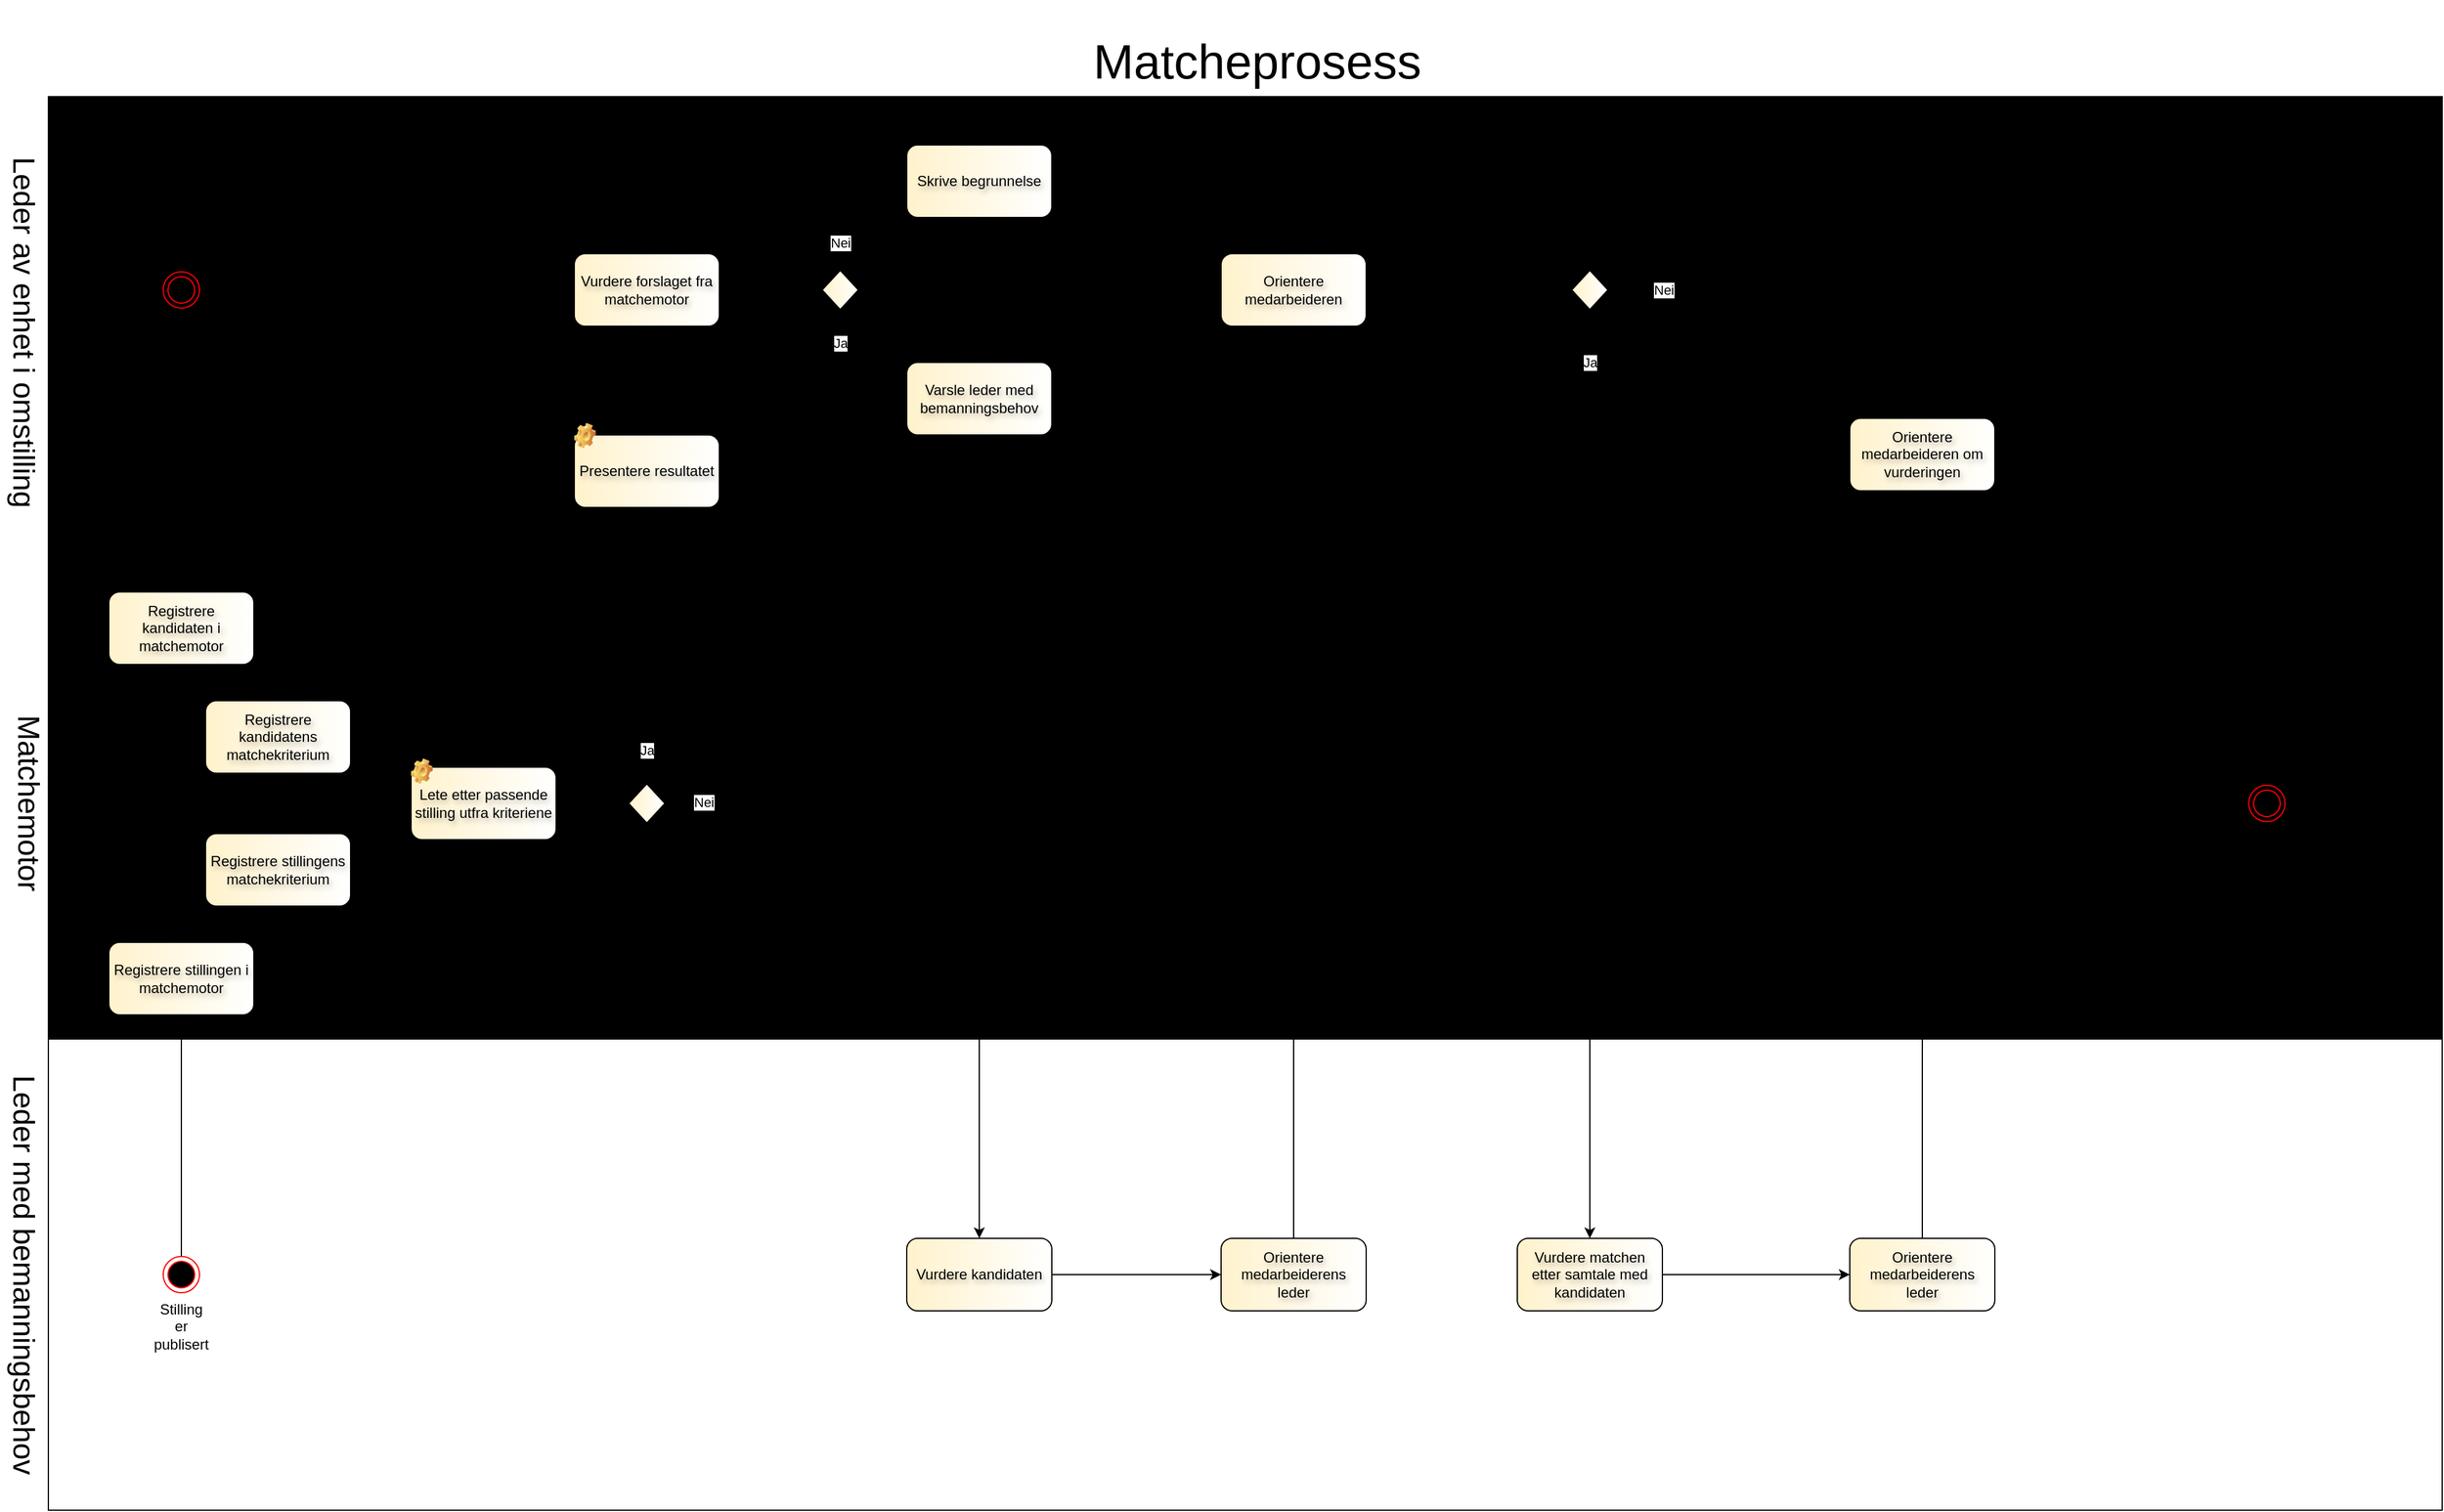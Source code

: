 <mxfile version="26.1.3">
  <diagram name="Page-1" id="dPI5HspIhkFptaoozQgk">
    <mxGraphModel dx="7025" dy="3071" grid="1" gridSize="10" guides="1" tooltips="1" connect="1" arrows="1" fold="1" page="1" pageScale="1" pageWidth="827" pageHeight="1169" math="0" shadow="0">
      <root>
        <mxCell id="0" />
        <mxCell id="1" parent="0" />
        <mxCell id="sqZSUwt8y7oiJ_LlSGiX-1" value="&lt;font style=&quot;font-size: 25px;&quot;&gt;Matchemotor&lt;/font&gt;" style="rounded=0;whiteSpace=wrap;html=1;labelPosition=left;verticalLabelPosition=middle;align=right;verticalAlign=middle;textDirection=vertical-rl;textShadow=0;gradientColor=light-dark(#ffffff, #ededed);" parent="1" vertex="1">
          <mxGeometry x="-840" y="-280" width="1980" height="390" as="geometry" />
        </mxCell>
        <mxCell id="sqZSUwt8y7oiJ_LlSGiX-2" value="&lt;font style=&quot;font-size: 25px;&quot;&gt;Leder av enhet i omstilling&lt;/font&gt;" style="rounded=0;whiteSpace=wrap;html=1;labelPosition=left;verticalLabelPosition=middle;align=right;verticalAlign=middle;textDirection=vertical-rl;fontSize=32;gradientColor=light-dark(#ffffff, #ededed);" parent="1" vertex="1">
          <mxGeometry x="-840" y="-670" width="1980" height="390" as="geometry" />
        </mxCell>
        <mxCell id="sqZSUwt8y7oiJ_LlSGiX-6" value="&lt;font style=&quot;font-size: 25px;&quot;&gt;Leder med bemanningsbehov&lt;/font&gt;" style="rounded=0;whiteSpace=wrap;html=1;labelPosition=left;verticalLabelPosition=middle;align=right;verticalAlign=middle;textDirection=vertical-rl;fontSize=32;" parent="1" vertex="1">
          <mxGeometry x="-840" y="110" width="1980" height="390" as="geometry" />
        </mxCell>
        <mxCell id="sqZSUwt8y7oiJ_LlSGiX-12" value="" style="edgeStyle=orthogonalEdgeStyle;rounded=0;orthogonalLoop=1;jettySize=auto;html=1;" parent="1" source="sqZSUwt8y7oiJ_LlSGiX-7" target="sqZSUwt8y7oiJ_LlSGiX-8" edge="1">
          <mxGeometry relative="1" as="geometry" />
        </mxCell>
        <mxCell id="sqZSUwt8y7oiJ_LlSGiX-7" value="Registrere kandidaten i matchemotor" style="rounded=1;whiteSpace=wrap;html=1;textShadow=1;labelBackgroundColor=none;fillColor=#fff2cc;strokeColor=#000000;gradientColor=#FFFFFF;gradientDirection=east;perimeterSpacing=0;spacing=4;" parent="1" vertex="1">
          <mxGeometry x="-790" y="-260" width="120" height="60" as="geometry" />
        </mxCell>
        <mxCell id="sqZSUwt8y7oiJ_LlSGiX-13" value="" style="edgeStyle=orthogonalEdgeStyle;rounded=0;orthogonalLoop=1;jettySize=auto;html=1;" parent="1" source="sqZSUwt8y7oiJ_LlSGiX-8" target="sqZSUwt8y7oiJ_LlSGiX-11" edge="1">
          <mxGeometry relative="1" as="geometry" />
        </mxCell>
        <mxCell id="sqZSUwt8y7oiJ_LlSGiX-8" value="Registrere kandidatens matchekriterium" style="rounded=1;whiteSpace=wrap;html=1;textShadow=1;labelBackgroundColor=none;fillColor=#fff2cc;strokeColor=#000000;gradientColor=#FFFFFF;gradientDirection=east;perimeterSpacing=0;spacing=4;" parent="1" vertex="1">
          <mxGeometry x="-710" y="-170" width="120" height="60" as="geometry" />
        </mxCell>
        <mxCell id="sqZSUwt8y7oiJ_LlSGiX-15" value="" style="edgeStyle=orthogonalEdgeStyle;rounded=0;orthogonalLoop=1;jettySize=auto;html=1;" parent="1" source="sqZSUwt8y7oiJ_LlSGiX-9" target="sqZSUwt8y7oiJ_LlSGiX-10" edge="1">
          <mxGeometry relative="1" as="geometry" />
        </mxCell>
        <mxCell id="sqZSUwt8y7oiJ_LlSGiX-9" value="Registrere stillingen i matchemotor" style="rounded=1;whiteSpace=wrap;html=1;textShadow=1;labelBackgroundColor=none;fillColor=#fff2cc;strokeColor=#000000;gradientColor=#FFFFFF;gradientDirection=east;perimeterSpacing=0;spacing=4;" parent="1" vertex="1">
          <mxGeometry x="-790" y="30" width="120" height="60" as="geometry" />
        </mxCell>
        <mxCell id="sqZSUwt8y7oiJ_LlSGiX-14" value="" style="edgeStyle=orthogonalEdgeStyle;rounded=0;orthogonalLoop=1;jettySize=auto;html=1;" parent="1" source="sqZSUwt8y7oiJ_LlSGiX-10" target="sqZSUwt8y7oiJ_LlSGiX-11" edge="1">
          <mxGeometry relative="1" as="geometry" />
        </mxCell>
        <mxCell id="sqZSUwt8y7oiJ_LlSGiX-10" value="Registrere stillingens matchekriterium" style="rounded=1;whiteSpace=wrap;html=1;textShadow=1;labelBackgroundColor=none;fillColor=#fff2cc;strokeColor=#000000;gradientColor=#FFFFFF;gradientDirection=east;perimeterSpacing=0;spacing=4;" parent="1" vertex="1">
          <mxGeometry x="-710" y="-60" width="120" height="60" as="geometry" />
        </mxCell>
        <mxCell id="sqZSUwt8y7oiJ_LlSGiX-34" value="" style="edgeStyle=orthogonalEdgeStyle;rounded=0;orthogonalLoop=1;jettySize=auto;html=1;" parent="1" source="sqZSUwt8y7oiJ_LlSGiX-11" target="sqZSUwt8y7oiJ_LlSGiX-31" edge="1">
          <mxGeometry relative="1" as="geometry" />
        </mxCell>
        <mxCell id="sqZSUwt8y7oiJ_LlSGiX-11" value="Lete etter passende stilling utfra kriteriene" style="rounded=1;whiteSpace=wrap;html=1;textShadow=1;labelBackgroundColor=none;fillColor=#fff2cc;strokeColor=#000000;gradientColor=#FFFFFF;gradientDirection=east;perimeterSpacing=0;spacing=4;" parent="1" vertex="1">
          <mxGeometry x="-540" y="-115" width="120" height="60" as="geometry" />
        </mxCell>
        <mxCell id="sqZSUwt8y7oiJ_LlSGiX-18" value="" style="edgeStyle=orthogonalEdgeStyle;rounded=0;orthogonalLoop=1;jettySize=auto;html=1;entryX=0.5;entryY=0;entryDx=0;entryDy=0;" parent="1" source="sqZSUwt8y7oiJ_LlSGiX-16" target="sqZSUwt8y7oiJ_LlSGiX-7" edge="1">
          <mxGeometry relative="1" as="geometry">
            <mxPoint x="-730" y="-375" as="targetPoint" />
          </mxGeometry>
        </mxCell>
        <mxCell id="sqZSUwt8y7oiJ_LlSGiX-16" value="Omstillingspersonens status er &quot;a&lt;span style=&quot;background-color: transparent; color: light-dark(rgb(0, 0, 0), rgb(255, 255, 255));&quot;&gt;nnen passende stilling&quot;&lt;/span&gt;" style="ellipse;html=1;shape=endState;fillColor=#000000;strokeColor=#ff0000;labelPosition=center;verticalLabelPosition=top;align=center;verticalAlign=bottom;whiteSpace=wrap;" parent="1" vertex="1">
          <mxGeometry x="-745" y="-525" width="30" height="30" as="geometry" />
        </mxCell>
        <mxCell id="sqZSUwt8y7oiJ_LlSGiX-20" value="" style="edgeStyle=orthogonalEdgeStyle;rounded=0;orthogonalLoop=1;jettySize=auto;html=1;" parent="1" source="sqZSUwt8y7oiJ_LlSGiX-19" target="sqZSUwt8y7oiJ_LlSGiX-9" edge="1">
          <mxGeometry relative="1" as="geometry" />
        </mxCell>
        <mxCell id="sqZSUwt8y7oiJ_LlSGiX-19" value="Stilling er publisert" style="ellipse;html=1;shape=endState;fillColor=#000000;strokeColor=#ff0000;labelPosition=center;verticalLabelPosition=bottom;align=center;verticalAlign=top;whiteSpace=wrap;" parent="1" vertex="1">
          <mxGeometry x="-745" y="290" width="30" height="30" as="geometry" />
        </mxCell>
        <mxCell id="sqZSUwt8y7oiJ_LlSGiX-36" value="" style="edgeStyle=orthogonalEdgeStyle;rounded=0;orthogonalLoop=1;jettySize=auto;html=1;entryX=0.5;entryY=1;entryDx=0;entryDy=0;" parent="1" source="sqZSUwt8y7oiJ_LlSGiX-31" target="sqZSUwt8y7oiJ_LlSGiX-37" edge="1">
          <mxGeometry relative="1" as="geometry">
            <mxPoint x="-345" y="-167.5" as="targetPoint" />
          </mxGeometry>
        </mxCell>
        <mxCell id="sqZSUwt8y7oiJ_LlSGiX-38" value="Ja" style="edgeLabel;html=1;align=center;verticalAlign=middle;resizable=0;points=[];" parent="sqZSUwt8y7oiJ_LlSGiX-36" vertex="1" connectable="0">
          <mxGeometry x="-0.539" relative="1" as="geometry">
            <mxPoint y="24" as="offset" />
          </mxGeometry>
        </mxCell>
        <mxCell id="sqZSUwt8y7oiJ_LlSGiX-40" value="" style="edgeStyle=orthogonalEdgeStyle;rounded=0;orthogonalLoop=1;jettySize=auto;html=1;entryX=0;entryY=0.5;entryDx=0;entryDy=0;" parent="1" source="sqZSUwt8y7oiJ_LlSGiX-31" target="sqZSUwt8y7oiJ_LlSGiX-78" edge="1">
          <mxGeometry relative="1" as="geometry">
            <mxPoint x="-235" y="-85.0" as="targetPoint" />
          </mxGeometry>
        </mxCell>
        <mxCell id="sqZSUwt8y7oiJ_LlSGiX-89" value="Nei" style="edgeLabel;html=1;align=center;verticalAlign=middle;resizable=0;points=[];" parent="sqZSUwt8y7oiJ_LlSGiX-40" vertex="1" connectable="0">
          <mxGeometry x="-0.952" y="1" relative="1" as="geometry">
            <mxPoint as="offset" />
          </mxGeometry>
        </mxCell>
        <mxCell id="sqZSUwt8y7oiJ_LlSGiX-31" value="Passende stilling funnet?" style="rhombus;whiteSpace=wrap;html=1;labelPosition=center;verticalLabelPosition=bottom;align=center;verticalAlign=top;gradientColor=#FFFFFF;gradientDirection=east;fillColor=#FFF2CC;" parent="1" vertex="1">
          <mxGeometry x="-360" y="-101.25" width="30" height="32.5" as="geometry" />
        </mxCell>
        <mxCell id="sqZSUwt8y7oiJ_LlSGiX-43" value="" style="edgeStyle=orthogonalEdgeStyle;rounded=0;orthogonalLoop=1;jettySize=auto;html=1;" parent="1" source="sqZSUwt8y7oiJ_LlSGiX-37" target="sqZSUwt8y7oiJ_LlSGiX-42" edge="1">
          <mxGeometry relative="1" as="geometry" />
        </mxCell>
        <mxCell id="sqZSUwt8y7oiJ_LlSGiX-37" value="Presentere resultatet" style="rounded=1;whiteSpace=wrap;html=1;textShadow=1;labelBackgroundColor=none;fillColor=#fff2cc;strokeColor=#000000;gradientColor=#FFFFFF;gradientDirection=east;perimeterSpacing=0;spacing=4;" parent="1" vertex="1">
          <mxGeometry x="-405" y="-390" width="120" height="60" as="geometry" />
        </mxCell>
        <mxCell id="sqZSUwt8y7oiJ_LlSGiX-47" value="" style="edgeStyle=orthogonalEdgeStyle;rounded=0;orthogonalLoop=1;jettySize=auto;html=1;" parent="1" source="sqZSUwt8y7oiJ_LlSGiX-42" target="sqZSUwt8y7oiJ_LlSGiX-44" edge="1">
          <mxGeometry relative="1" as="geometry" />
        </mxCell>
        <mxCell id="sqZSUwt8y7oiJ_LlSGiX-42" value="Vurdere forslaget fra matchemotor" style="rounded=1;whiteSpace=wrap;html=1;textShadow=1;labelBackgroundColor=none;fillColor=#fff2cc;strokeColor=#000000;gradientColor=#FFFFFF;gradientDirection=east;perimeterSpacing=0;spacing=4;" parent="1" vertex="1">
          <mxGeometry x="-405" y="-540" width="120" height="60" as="geometry" />
        </mxCell>
        <mxCell id="sqZSUwt8y7oiJ_LlSGiX-49" value="" style="edgeStyle=orthogonalEdgeStyle;rounded=0;orthogonalLoop=1;jettySize=auto;html=1;entryX=0;entryY=0.5;entryDx=0;entryDy=0;" parent="1" source="sqZSUwt8y7oiJ_LlSGiX-44" target="sqZSUwt8y7oiJ_LlSGiX-46" edge="1">
          <mxGeometry relative="1" as="geometry">
            <mxPoint x="-185" y="-606.25" as="targetPoint" />
            <Array as="points">
              <mxPoint x="-185" y="-600" />
            </Array>
          </mxGeometry>
        </mxCell>
        <mxCell id="sqZSUwt8y7oiJ_LlSGiX-88" value="Nei" style="edgeLabel;html=1;align=center;verticalAlign=middle;resizable=0;points=[];" parent="sqZSUwt8y7oiJ_LlSGiX-49" vertex="1" connectable="0">
          <mxGeometry x="-0.27" y="-1" relative="1" as="geometry">
            <mxPoint x="-1" y="24" as="offset" />
          </mxGeometry>
        </mxCell>
        <mxCell id="sqZSUwt8y7oiJ_LlSGiX-52" value="" style="edgeStyle=orthogonalEdgeStyle;rounded=0;orthogonalLoop=1;jettySize=auto;html=1;entryX=0.008;entryY=0.614;entryDx=0;entryDy=0;entryPerimeter=0;" parent="1" source="sqZSUwt8y7oiJ_LlSGiX-44" target="sqZSUwt8y7oiJ_LlSGiX-45" edge="1">
          <mxGeometry relative="1" as="geometry">
            <mxPoint x="-185" y="-397.5" as="targetPoint" />
            <Array as="points">
              <mxPoint x="-185" y="-413" />
            </Array>
          </mxGeometry>
        </mxCell>
        <mxCell id="sqZSUwt8y7oiJ_LlSGiX-87" value="Ja" style="edgeLabel;html=1;align=center;verticalAlign=middle;resizable=0;points=[];" parent="sqZSUwt8y7oiJ_LlSGiX-52" vertex="1" connectable="0">
          <mxGeometry x="-0.591" relative="1" as="geometry">
            <mxPoint y="-1" as="offset" />
          </mxGeometry>
        </mxCell>
        <mxCell id="sqZSUwt8y7oiJ_LlSGiX-44" value="Er stillingen aktuell?" style="rhombus;whiteSpace=wrap;html=1;labelPosition=right;verticalLabelPosition=middle;align=left;verticalAlign=middle;gradientColor=#FFFFFF;gradientDirection=east;fillColor=#FFF2CC;" parent="1" vertex="1">
          <mxGeometry x="-200" y="-526.25" width="30" height="32.5" as="geometry" />
        </mxCell>
        <mxCell id="sqZSUwt8y7oiJ_LlSGiX-54" value="" style="edgeStyle=orthogonalEdgeStyle;rounded=0;orthogonalLoop=1;jettySize=auto;html=1;entryX=0.5;entryY=0;entryDx=0;entryDy=0;" parent="1" source="sqZSUwt8y7oiJ_LlSGiX-45" target="sqZSUwt8y7oiJ_LlSGiX-53" edge="1">
          <mxGeometry relative="1" as="geometry" />
        </mxCell>
        <mxCell id="sqZSUwt8y7oiJ_LlSGiX-45" value="Varsle leder med bemanningsbehov" style="rounded=1;whiteSpace=wrap;html=1;textShadow=1;labelBackgroundColor=none;fillColor=#fff2cc;strokeColor=#000000;gradientColor=#FFFFFF;gradientDirection=east;perimeterSpacing=0;spacing=4;" parent="1" vertex="1">
          <mxGeometry x="-130" y="-450" width="120" height="60" as="geometry" />
        </mxCell>
        <mxCell id="sqZSUwt8y7oiJ_LlSGiX-81" value="" style="edgeStyle=orthogonalEdgeStyle;rounded=0;orthogonalLoop=1;jettySize=auto;html=1;entryX=0.5;entryY=0;entryDx=0;entryDy=0;" parent="1" source="sqZSUwt8y7oiJ_LlSGiX-46" target="sqZSUwt8y7oiJ_LlSGiX-78" edge="1">
          <mxGeometry relative="1" as="geometry">
            <mxPoint x="130" y="-600" as="targetPoint" />
          </mxGeometry>
        </mxCell>
        <mxCell id="sqZSUwt8y7oiJ_LlSGiX-46" value="Skrive begrunnelse" style="rounded=1;whiteSpace=wrap;html=1;textShadow=1;labelBackgroundColor=none;fillColor=#fff2cc;strokeColor=#000000;gradientColor=#FFFFFF;gradientDirection=east;perimeterSpacing=0;spacing=4;" parent="1" vertex="1">
          <mxGeometry x="-130" y="-630" width="120" height="60" as="geometry" />
        </mxCell>
        <mxCell id="sqZSUwt8y7oiJ_LlSGiX-57" value="" style="edgeStyle=orthogonalEdgeStyle;rounded=0;orthogonalLoop=1;jettySize=auto;html=1;entryX=0;entryY=0.5;entryDx=0;entryDy=0;" parent="1" source="sqZSUwt8y7oiJ_LlSGiX-53" target="sqZSUwt8y7oiJ_LlSGiX-55" edge="1">
          <mxGeometry relative="1" as="geometry">
            <mxPoint x="70" y="305" as="targetPoint" />
          </mxGeometry>
        </mxCell>
        <mxCell id="sqZSUwt8y7oiJ_LlSGiX-53" value="Vurdere kandidaten" style="rounded=1;whiteSpace=wrap;html=1;textShadow=1;labelBackgroundColor=none;fillColor=#fff2cc;strokeColor=#000000;gradientColor=#FFFFFF;gradientDirection=east;perimeterSpacing=0;spacing=4;" parent="1" vertex="1">
          <mxGeometry x="-130" y="275" width="120" height="60" as="geometry" />
        </mxCell>
        <mxCell id="sqZSUwt8y7oiJ_LlSGiX-60" value="" style="edgeStyle=orthogonalEdgeStyle;rounded=0;orthogonalLoop=1;jettySize=auto;html=1;entryX=0.5;entryY=1;entryDx=0;entryDy=0;" parent="1" source="sqZSUwt8y7oiJ_LlSGiX-55" target="sqZSUwt8y7oiJ_LlSGiX-58" edge="1">
          <mxGeometry relative="1" as="geometry">
            <mxPoint x="190" y="165" as="targetPoint" />
          </mxGeometry>
        </mxCell>
        <mxCell id="sqZSUwt8y7oiJ_LlSGiX-55" value="Orientere medarbeiderens leder" style="rounded=1;whiteSpace=wrap;html=1;textShadow=1;labelBackgroundColor=none;fillColor=#fff2cc;strokeColor=#000000;gradientColor=#FFFFFF;gradientDirection=east;perimeterSpacing=0;spacing=4;" parent="1" vertex="1">
          <mxGeometry x="130" y="275" width="120" height="60" as="geometry" />
        </mxCell>
        <mxCell id="sqZSUwt8y7oiJ_LlSGiX-71" value="" style="edgeStyle=orthogonalEdgeStyle;rounded=0;orthogonalLoop=1;jettySize=auto;html=1;entryX=0;entryY=0.5;entryDx=0;entryDy=0;" parent="1" source="sqZSUwt8y7oiJ_LlSGiX-58" target="sqZSUwt8y7oiJ_LlSGiX-61" edge="1">
          <mxGeometry relative="1" as="geometry">
            <mxPoint x="390" y="-420" as="targetPoint" />
          </mxGeometry>
        </mxCell>
        <mxCell id="sqZSUwt8y7oiJ_LlSGiX-58" value="Orientere medarbeideren" style="rounded=1;whiteSpace=wrap;html=1;textShadow=1;labelBackgroundColor=none;fillColor=#fff2cc;strokeColor=#000000;gradientColor=#FFFFFF;gradientDirection=east;perimeterSpacing=0;spacing=4;" parent="1" vertex="1">
          <mxGeometry x="130" y="-540" width="120" height="60" as="geometry" />
        </mxCell>
        <mxCell id="sqZSUwt8y7oiJ_LlSGiX-65" value="" style="edgeStyle=orthogonalEdgeStyle;rounded=0;orthogonalLoop=1;jettySize=auto;html=1;entryX=0.5;entryY=0;entryDx=0;entryDy=0;" parent="1" source="sqZSUwt8y7oiJ_LlSGiX-61" target="sqZSUwt8y7oiJ_LlSGiX-72" edge="1">
          <mxGeometry relative="1" as="geometry">
            <mxPoint x="435" y="-307.5" as="targetPoint" />
          </mxGeometry>
        </mxCell>
        <mxCell id="sqZSUwt8y7oiJ_LlSGiX-66" value="Ja" style="edgeLabel;html=1;align=center;verticalAlign=middle;resizable=0;points=[];" parent="sqZSUwt8y7oiJ_LlSGiX-65" vertex="1" connectable="0">
          <mxGeometry x="-0.041" y="-3" relative="1" as="geometry">
            <mxPoint x="3" y="-325" as="offset" />
          </mxGeometry>
        </mxCell>
        <mxCell id="sqZSUwt8y7oiJ_LlSGiX-68" value="" style="edgeStyle=orthogonalEdgeStyle;rounded=0;orthogonalLoop=1;jettySize=auto;html=1;entryX=0.5;entryY=0;entryDx=0;entryDy=0;" parent="1" source="sqZSUwt8y7oiJ_LlSGiX-61" target="sqZSUwt8y7oiJ_LlSGiX-78" edge="1">
          <mxGeometry relative="1" as="geometry">
            <mxPoint x="545" y="-420" as="targetPoint" />
          </mxGeometry>
        </mxCell>
        <mxCell id="sqZSUwt8y7oiJ_LlSGiX-69" value="Nei" style="edgeLabel;html=1;align=center;verticalAlign=middle;resizable=0;points=[];" parent="sqZSUwt8y7oiJ_LlSGiX-68" vertex="1" connectable="0">
          <mxGeometry x="0.065" y="-2" relative="1" as="geometry">
            <mxPoint x="-463" y="-2" as="offset" />
          </mxGeometry>
        </mxCell>
        <mxCell id="sqZSUwt8y7oiJ_LlSGiX-61" value="Er medarbeider aktuell for stillingen?" style="rhombus;whiteSpace=wrap;html=1;labelPosition=center;verticalLabelPosition=top;align=center;verticalAlign=bottom;gradientColor=#FFFFFF;gradientDirection=east;fillColor=#FFF2CC;" parent="1" vertex="1">
          <mxGeometry x="420" y="-526.25" width="30" height="32.5" as="geometry" />
        </mxCell>
        <mxCell id="sqZSUwt8y7oiJ_LlSGiX-75" value="" style="edgeStyle=orthogonalEdgeStyle;rounded=0;orthogonalLoop=1;jettySize=auto;html=1;entryX=0;entryY=0.5;entryDx=0;entryDy=0;" parent="1" source="sqZSUwt8y7oiJ_LlSGiX-72" target="sqZSUwt8y7oiJ_LlSGiX-73" edge="1">
          <mxGeometry relative="1" as="geometry">
            <mxPoint x="635" y="305" as="targetPoint" />
          </mxGeometry>
        </mxCell>
        <mxCell id="sqZSUwt8y7oiJ_LlSGiX-72" value="Vurdere matchen etter samtale med kandidaten" style="rounded=1;whiteSpace=wrap;html=1;textShadow=1;labelBackgroundColor=none;fillColor=#fff2cc;strokeColor=#000000;gradientColor=#FFFFFF;gradientDirection=east;perimeterSpacing=0;spacing=4;" parent="1" vertex="1">
          <mxGeometry x="375" y="275" width="120" height="60" as="geometry" />
        </mxCell>
        <mxCell id="sqZSUwt8y7oiJ_LlSGiX-84" value="" style="edgeStyle=orthogonalEdgeStyle;rounded=0;orthogonalLoop=1;jettySize=auto;html=1;entryX=0.5;entryY=1;entryDx=0;entryDy=0;" parent="1" source="sqZSUwt8y7oiJ_LlSGiX-73" target="sqZSUwt8y7oiJ_LlSGiX-76" edge="1">
          <mxGeometry relative="1" as="geometry">
            <mxPoint x="710" y="205" as="targetPoint" />
          </mxGeometry>
        </mxCell>
        <mxCell id="sqZSUwt8y7oiJ_LlSGiX-73" value="Orientere medarbeiderens leder" style="rounded=1;whiteSpace=wrap;html=1;textShadow=1;labelBackgroundColor=none;fillColor=#fff2cc;strokeColor=#000000;gradientColor=#FFFFFF;gradientDirection=east;perimeterSpacing=0;spacing=4;" parent="1" vertex="1">
          <mxGeometry x="650" y="275" width="120" height="60" as="geometry" />
        </mxCell>
        <mxCell id="sqZSUwt8y7oiJ_LlSGiX-86" value="" style="edgeStyle=orthogonalEdgeStyle;rounded=0;orthogonalLoop=1;jettySize=auto;html=1;entryX=0.5;entryY=0;entryDx=0;entryDy=0;" parent="1" source="sqZSUwt8y7oiJ_LlSGiX-76" target="sqZSUwt8y7oiJ_LlSGiX-78" edge="1">
          <mxGeometry relative="1" as="geometry">
            <mxPoint x="910" y="-373.75" as="targetPoint" />
          </mxGeometry>
        </mxCell>
        <mxCell id="sqZSUwt8y7oiJ_LlSGiX-76" value="Orientere medarbeideren om vurderingen" style="rounded=1;whiteSpace=wrap;html=1;textShadow=1;labelBackgroundColor=none;fillColor=#fff2cc;strokeColor=#000000;gradientColor=#FFFFFF;gradientDirection=east;perimeterSpacing=0;spacing=4;" parent="1" vertex="1">
          <mxGeometry x="650" y="-403.75" width="120" height="60" as="geometry" />
        </mxCell>
        <mxCell id="sqZSUwt8y7oiJ_LlSGiX-78" value="" style="ellipse;html=1;shape=endState;fillColor=#000000;strokeColor=#ff0000;labelPosition=center;verticalLabelPosition=top;align=center;verticalAlign=bottom;whiteSpace=wrap;" parent="1" vertex="1">
          <mxGeometry x="980" y="-100" width="30" height="30" as="geometry" />
        </mxCell>
        <mxCell id="sqZSUwt8y7oiJ_LlSGiX-90" value="" style="shape=image;html=1;verticalLabelPosition=bottom;verticalAlign=top;imageAspect=1;aspect=fixed;image=img/clipart/Gear_128x128.png" parent="1" vertex="1">
          <mxGeometry x="-540" y="-122.25" width="17.9" height="21" as="geometry" />
        </mxCell>
        <mxCell id="sqZSUwt8y7oiJ_LlSGiX-91" value="" style="shape=image;html=1;verticalLabelPosition=bottom;verticalAlign=top;imageAspect=1;aspect=fixed;image=img/clipart/Gear_128x128.png" parent="1" vertex="1">
          <mxGeometry x="-405" y="-400" width="17.9" height="21" as="geometry" />
        </mxCell>
        <mxCell id="sqZSUwt8y7oiJ_LlSGiX-92" value="&lt;font style=&quot;font-size: 40px;&quot;&gt;Matcheprosess&lt;/font&gt;" style="text;html=1;align=center;verticalAlign=middle;whiteSpace=wrap;rounded=0;" parent="1" vertex="1">
          <mxGeometry x="-10" y="-750" width="340" height="100" as="geometry" />
        </mxCell>
      </root>
    </mxGraphModel>
  </diagram>
</mxfile>
